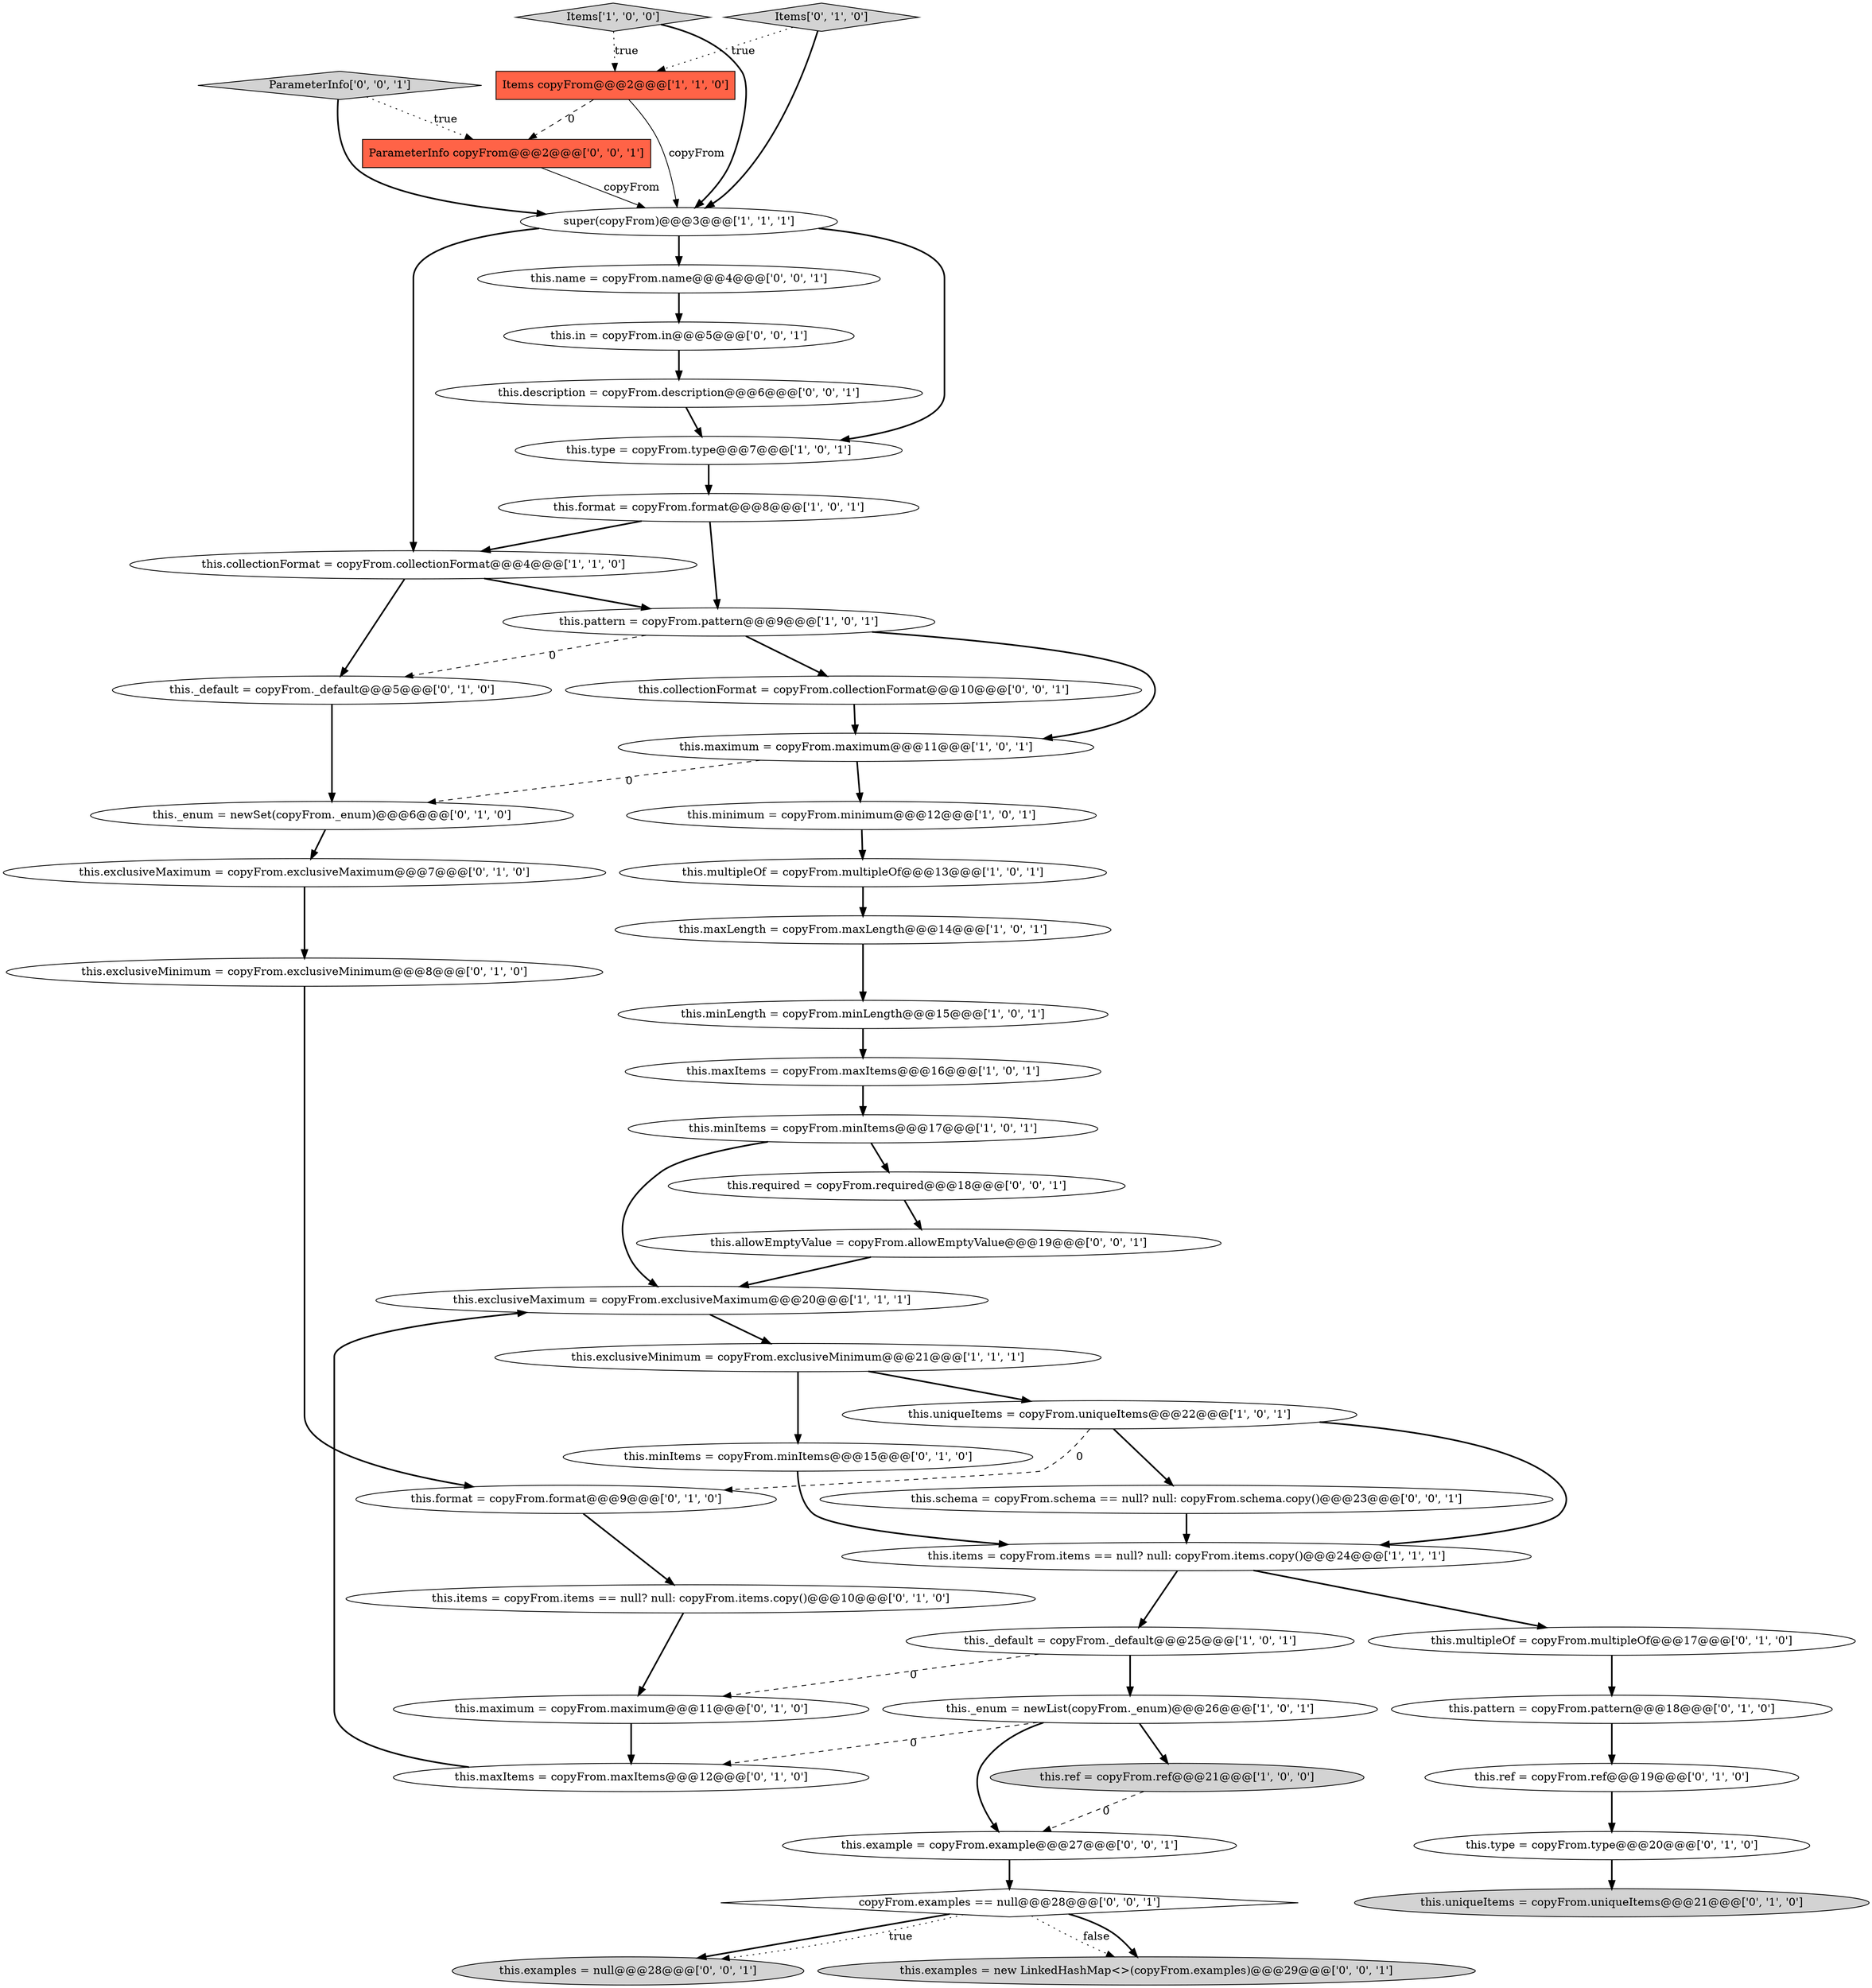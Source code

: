 digraph {
41 [style = filled, label = "this.allowEmptyValue = copyFrom.allowEmptyValue@@@19@@@['0', '0', '1']", fillcolor = white, shape = ellipse image = "AAA0AAABBB3BBB"];
36 [style = filled, label = "this.schema = copyFrom.schema == null? null: copyFrom.schema.copy()@@@23@@@['0', '0', '1']", fillcolor = white, shape = ellipse image = "AAA0AAABBB3BBB"];
21 [style = filled, label = "this.exclusiveMaximum = copyFrom.exclusiveMaximum@@@7@@@['0', '1', '0']", fillcolor = white, shape = ellipse image = "AAA0AAABBB2BBB"];
40 [style = filled, label = "this.description = copyFrom.description@@@6@@@['0', '0', '1']", fillcolor = white, shape = ellipse image = "AAA0AAABBB3BBB"];
11 [style = filled, label = "this.collectionFormat = copyFrom.collectionFormat@@@4@@@['1', '1', '0']", fillcolor = white, shape = ellipse image = "AAA0AAABBB1BBB"];
12 [style = filled, label = "this._default = copyFrom._default@@@25@@@['1', '0', '1']", fillcolor = white, shape = ellipse image = "AAA0AAABBB1BBB"];
32 [style = filled, label = "this.uniqueItems = copyFrom.uniqueItems@@@21@@@['0', '1', '0']", fillcolor = lightgray, shape = ellipse image = "AAA1AAABBB2BBB"];
20 [style = filled, label = "this.exclusiveMinimum = copyFrom.exclusiveMinimum@@@21@@@['1', '1', '1']", fillcolor = white, shape = ellipse image = "AAA0AAABBB1BBB"];
14 [style = filled, label = "this.exclusiveMaximum = copyFrom.exclusiveMaximum@@@20@@@['1', '1', '1']", fillcolor = white, shape = ellipse image = "AAA0AAABBB1BBB"];
37 [style = filled, label = "ParameterInfo['0', '0', '1']", fillcolor = lightgray, shape = diamond image = "AAA0AAABBB3BBB"];
2 [style = filled, label = "this.format = copyFrom.format@@@8@@@['1', '0', '1']", fillcolor = white, shape = ellipse image = "AAA0AAABBB1BBB"];
0 [style = filled, label = "this.items = copyFrom.items == null? null: copyFrom.items.copy()@@@24@@@['1', '1', '1']", fillcolor = white, shape = ellipse image = "AAA0AAABBB1BBB"];
3 [style = filled, label = "this.maxLength = copyFrom.maxLength@@@14@@@['1', '0', '1']", fillcolor = white, shape = ellipse image = "AAA0AAABBB1BBB"];
18 [style = filled, label = "Items copyFrom@@@2@@@['1', '1', '0']", fillcolor = tomato, shape = box image = "AAA0AAABBB1BBB"];
7 [style = filled, label = "Items['1', '0', '0']", fillcolor = lightgray, shape = diamond image = "AAA0AAABBB1BBB"];
23 [style = filled, label = "this.maximum = copyFrom.maximum@@@11@@@['0', '1', '0']", fillcolor = white, shape = ellipse image = "AAA1AAABBB2BBB"];
13 [style = filled, label = "this.minLength = copyFrom.minLength@@@15@@@['1', '0', '1']", fillcolor = white, shape = ellipse image = "AAA0AAABBB1BBB"];
9 [style = filled, label = "super(copyFrom)@@@3@@@['1', '1', '1']", fillcolor = white, shape = ellipse image = "AAA0AAABBB1BBB"];
17 [style = filled, label = "this._enum = newList(copyFrom._enum)@@@26@@@['1', '0', '1']", fillcolor = white, shape = ellipse image = "AAA0AAABBB1BBB"];
16 [style = filled, label = "this.pattern = copyFrom.pattern@@@9@@@['1', '0', '1']", fillcolor = white, shape = ellipse image = "AAA0AAABBB1BBB"];
24 [style = filled, label = "this.maxItems = copyFrom.maxItems@@@12@@@['0', '1', '0']", fillcolor = white, shape = ellipse image = "AAA1AAABBB2BBB"];
31 [style = filled, label = "this.pattern = copyFrom.pattern@@@18@@@['0', '1', '0']", fillcolor = white, shape = ellipse image = "AAA1AAABBB2BBB"];
28 [style = filled, label = "this.items = copyFrom.items == null? null: copyFrom.items.copy()@@@10@@@['0', '1', '0']", fillcolor = white, shape = ellipse image = "AAA0AAABBB2BBB"];
1 [style = filled, label = "this.minimum = copyFrom.minimum@@@12@@@['1', '0', '1']", fillcolor = white, shape = ellipse image = "AAA0AAABBB1BBB"];
34 [style = filled, label = "Items['0', '1', '0']", fillcolor = lightgray, shape = diamond image = "AAA0AAABBB2BBB"];
47 [style = filled, label = "copyFrom.examples == null@@@28@@@['0', '0', '1']", fillcolor = white, shape = diamond image = "AAA0AAABBB3BBB"];
26 [style = filled, label = "this.type = copyFrom.type@@@20@@@['0', '1', '0']", fillcolor = white, shape = ellipse image = "AAA1AAABBB2BBB"];
6 [style = filled, label = "this.type = copyFrom.type@@@7@@@['1', '0', '1']", fillcolor = white, shape = ellipse image = "AAA0AAABBB1BBB"];
15 [style = filled, label = "this.multipleOf = copyFrom.multipleOf@@@13@@@['1', '0', '1']", fillcolor = white, shape = ellipse image = "AAA0AAABBB1BBB"];
43 [style = filled, label = "this.examples = null@@@28@@@['0', '0', '1']", fillcolor = lightgray, shape = ellipse image = "AAA0AAABBB3BBB"];
27 [style = filled, label = "this._enum = newSet(copyFrom._enum)@@@6@@@['0', '1', '0']", fillcolor = white, shape = ellipse image = "AAA1AAABBB2BBB"];
10 [style = filled, label = "this.uniqueItems = copyFrom.uniqueItems@@@22@@@['1', '0', '1']", fillcolor = white, shape = ellipse image = "AAA0AAABBB1BBB"];
38 [style = filled, label = "this.collectionFormat = copyFrom.collectionFormat@@@10@@@['0', '0', '1']", fillcolor = white, shape = ellipse image = "AAA0AAABBB3BBB"];
29 [style = filled, label = "this.minItems = copyFrom.minItems@@@15@@@['0', '1', '0']", fillcolor = white, shape = ellipse image = "AAA1AAABBB2BBB"];
44 [style = filled, label = "ParameterInfo copyFrom@@@2@@@['0', '0', '1']", fillcolor = tomato, shape = box image = "AAA0AAABBB3BBB"];
4 [style = filled, label = "this.maxItems = copyFrom.maxItems@@@16@@@['1', '0', '1']", fillcolor = white, shape = ellipse image = "AAA0AAABBB1BBB"];
35 [style = filled, label = "this.ref = copyFrom.ref@@@19@@@['0', '1', '0']", fillcolor = white, shape = ellipse image = "AAA0AAABBB2BBB"];
30 [style = filled, label = "this.format = copyFrom.format@@@9@@@['0', '1', '0']", fillcolor = white, shape = ellipse image = "AAA1AAABBB2BBB"];
5 [style = filled, label = "this.ref = copyFrom.ref@@@21@@@['1', '0', '0']", fillcolor = lightgray, shape = ellipse image = "AAA0AAABBB1BBB"];
39 [style = filled, label = "this.in = copyFrom.in@@@5@@@['0', '0', '1']", fillcolor = white, shape = ellipse image = "AAA0AAABBB3BBB"];
22 [style = filled, label = "this._default = copyFrom._default@@@5@@@['0', '1', '0']", fillcolor = white, shape = ellipse image = "AAA1AAABBB2BBB"];
19 [style = filled, label = "this.maximum = copyFrom.maximum@@@11@@@['1', '0', '1']", fillcolor = white, shape = ellipse image = "AAA0AAABBB1BBB"];
33 [style = filled, label = "this.exclusiveMinimum = copyFrom.exclusiveMinimum@@@8@@@['0', '1', '0']", fillcolor = white, shape = ellipse image = "AAA0AAABBB2BBB"];
48 [style = filled, label = "this.required = copyFrom.required@@@18@@@['0', '0', '1']", fillcolor = white, shape = ellipse image = "AAA0AAABBB3BBB"];
25 [style = filled, label = "this.multipleOf = copyFrom.multipleOf@@@17@@@['0', '1', '0']", fillcolor = white, shape = ellipse image = "AAA1AAABBB2BBB"];
45 [style = filled, label = "this.example = copyFrom.example@@@27@@@['0', '0', '1']", fillcolor = white, shape = ellipse image = "AAA0AAABBB3BBB"];
46 [style = filled, label = "this.name = copyFrom.name@@@4@@@['0', '0', '1']", fillcolor = white, shape = ellipse image = "AAA0AAABBB3BBB"];
42 [style = filled, label = "this.examples = new LinkedHashMap<>(copyFrom.examples)@@@29@@@['0', '0', '1']", fillcolor = lightgray, shape = ellipse image = "AAA0AAABBB3BBB"];
8 [style = filled, label = "this.minItems = copyFrom.minItems@@@17@@@['1', '0', '1']", fillcolor = white, shape = ellipse image = "AAA0AAABBB1BBB"];
8->14 [style = bold, label=""];
11->22 [style = bold, label=""];
47->43 [style = bold, label=""];
7->18 [style = dotted, label="true"];
9->46 [style = bold, label=""];
9->11 [style = bold, label=""];
13->4 [style = bold, label=""];
17->45 [style = bold, label=""];
10->30 [style = dashed, label="0"];
20->10 [style = bold, label=""];
19->1 [style = bold, label=""];
21->33 [style = bold, label=""];
23->24 [style = bold, label=""];
8->48 [style = bold, label=""];
12->23 [style = dashed, label="0"];
34->18 [style = dotted, label="true"];
2->11 [style = bold, label=""];
7->9 [style = bold, label=""];
16->19 [style = bold, label=""];
22->27 [style = bold, label=""];
10->36 [style = bold, label=""];
18->44 [style = dashed, label="0"];
38->19 [style = bold, label=""];
47->42 [style = dotted, label="false"];
28->23 [style = bold, label=""];
45->47 [style = bold, label=""];
4->8 [style = bold, label=""];
11->16 [style = bold, label=""];
0->25 [style = bold, label=""];
47->43 [style = dotted, label="true"];
44->9 [style = solid, label="copyFrom"];
10->0 [style = bold, label=""];
3->13 [style = bold, label=""];
34->9 [style = bold, label=""];
16->38 [style = bold, label=""];
48->41 [style = bold, label=""];
6->2 [style = bold, label=""];
9->6 [style = bold, label=""];
29->0 [style = bold, label=""];
31->35 [style = bold, label=""];
33->30 [style = bold, label=""];
12->17 [style = bold, label=""];
46->39 [style = bold, label=""];
0->12 [style = bold, label=""];
40->6 [style = bold, label=""];
16->22 [style = dashed, label="0"];
26->32 [style = bold, label=""];
1->15 [style = bold, label=""];
15->3 [style = bold, label=""];
20->29 [style = bold, label=""];
36->0 [style = bold, label=""];
17->24 [style = dashed, label="0"];
30->28 [style = bold, label=""];
25->31 [style = bold, label=""];
2->16 [style = bold, label=""];
5->45 [style = dashed, label="0"];
39->40 [style = bold, label=""];
18->9 [style = solid, label="copyFrom"];
19->27 [style = dashed, label="0"];
24->14 [style = bold, label=""];
37->9 [style = bold, label=""];
35->26 [style = bold, label=""];
41->14 [style = bold, label=""];
37->44 [style = dotted, label="true"];
17->5 [style = bold, label=""];
14->20 [style = bold, label=""];
27->21 [style = bold, label=""];
47->42 [style = bold, label=""];
}
